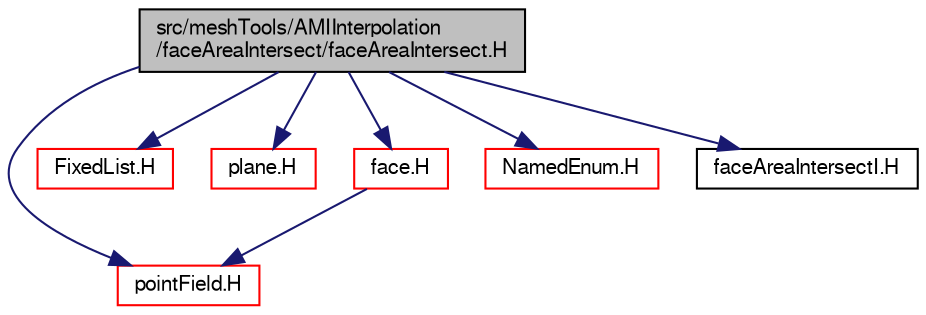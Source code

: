 digraph "src/meshTools/AMIInterpolation/faceAreaIntersect/faceAreaIntersect.H"
{
  bgcolor="transparent";
  edge [fontname="FreeSans",fontsize="10",labelfontname="FreeSans",labelfontsize="10"];
  node [fontname="FreeSans",fontsize="10",shape=record];
  Node0 [label="src/meshTools/AMIInterpolation\l/faceAreaIntersect/faceAreaIntersect.H",height=0.2,width=0.4,color="black", fillcolor="grey75", style="filled", fontcolor="black"];
  Node0 -> Node1 [color="midnightblue",fontsize="10",style="solid",fontname="FreeSans"];
  Node1 [label="pointField.H",height=0.2,width=0.4,color="red",URL="$a12062.html"];
  Node0 -> Node107 [color="midnightblue",fontsize="10",style="solid",fontname="FreeSans"];
  Node107 [label="FixedList.H",height=0.2,width=0.4,color="red",URL="$a08642.html"];
  Node0 -> Node114 [color="midnightblue",fontsize="10",style="solid",fontname="FreeSans"];
  Node114 [label="plane.H",height=0.2,width=0.4,color="red",URL="$a12056.html"];
  Node0 -> Node143 [color="midnightblue",fontsize="10",style="solid",fontname="FreeSans"];
  Node143 [label="face.H",height=0.2,width=0.4,color="red",URL="$a11321.html"];
  Node143 -> Node1 [color="midnightblue",fontsize="10",style="solid",fontname="FreeSans"];
  Node0 -> Node78 [color="midnightblue",fontsize="10",style="solid",fontname="FreeSans"];
  Node78 [label="NamedEnum.H",height=0.2,width=0.4,color="red",URL="$a08783.html"];
  Node0 -> Node155 [color="midnightblue",fontsize="10",style="solid",fontname="FreeSans"];
  Node155 [label="faceAreaIntersectI.H",height=0.2,width=0.4,color="black",URL="$a07301.html"];
}
